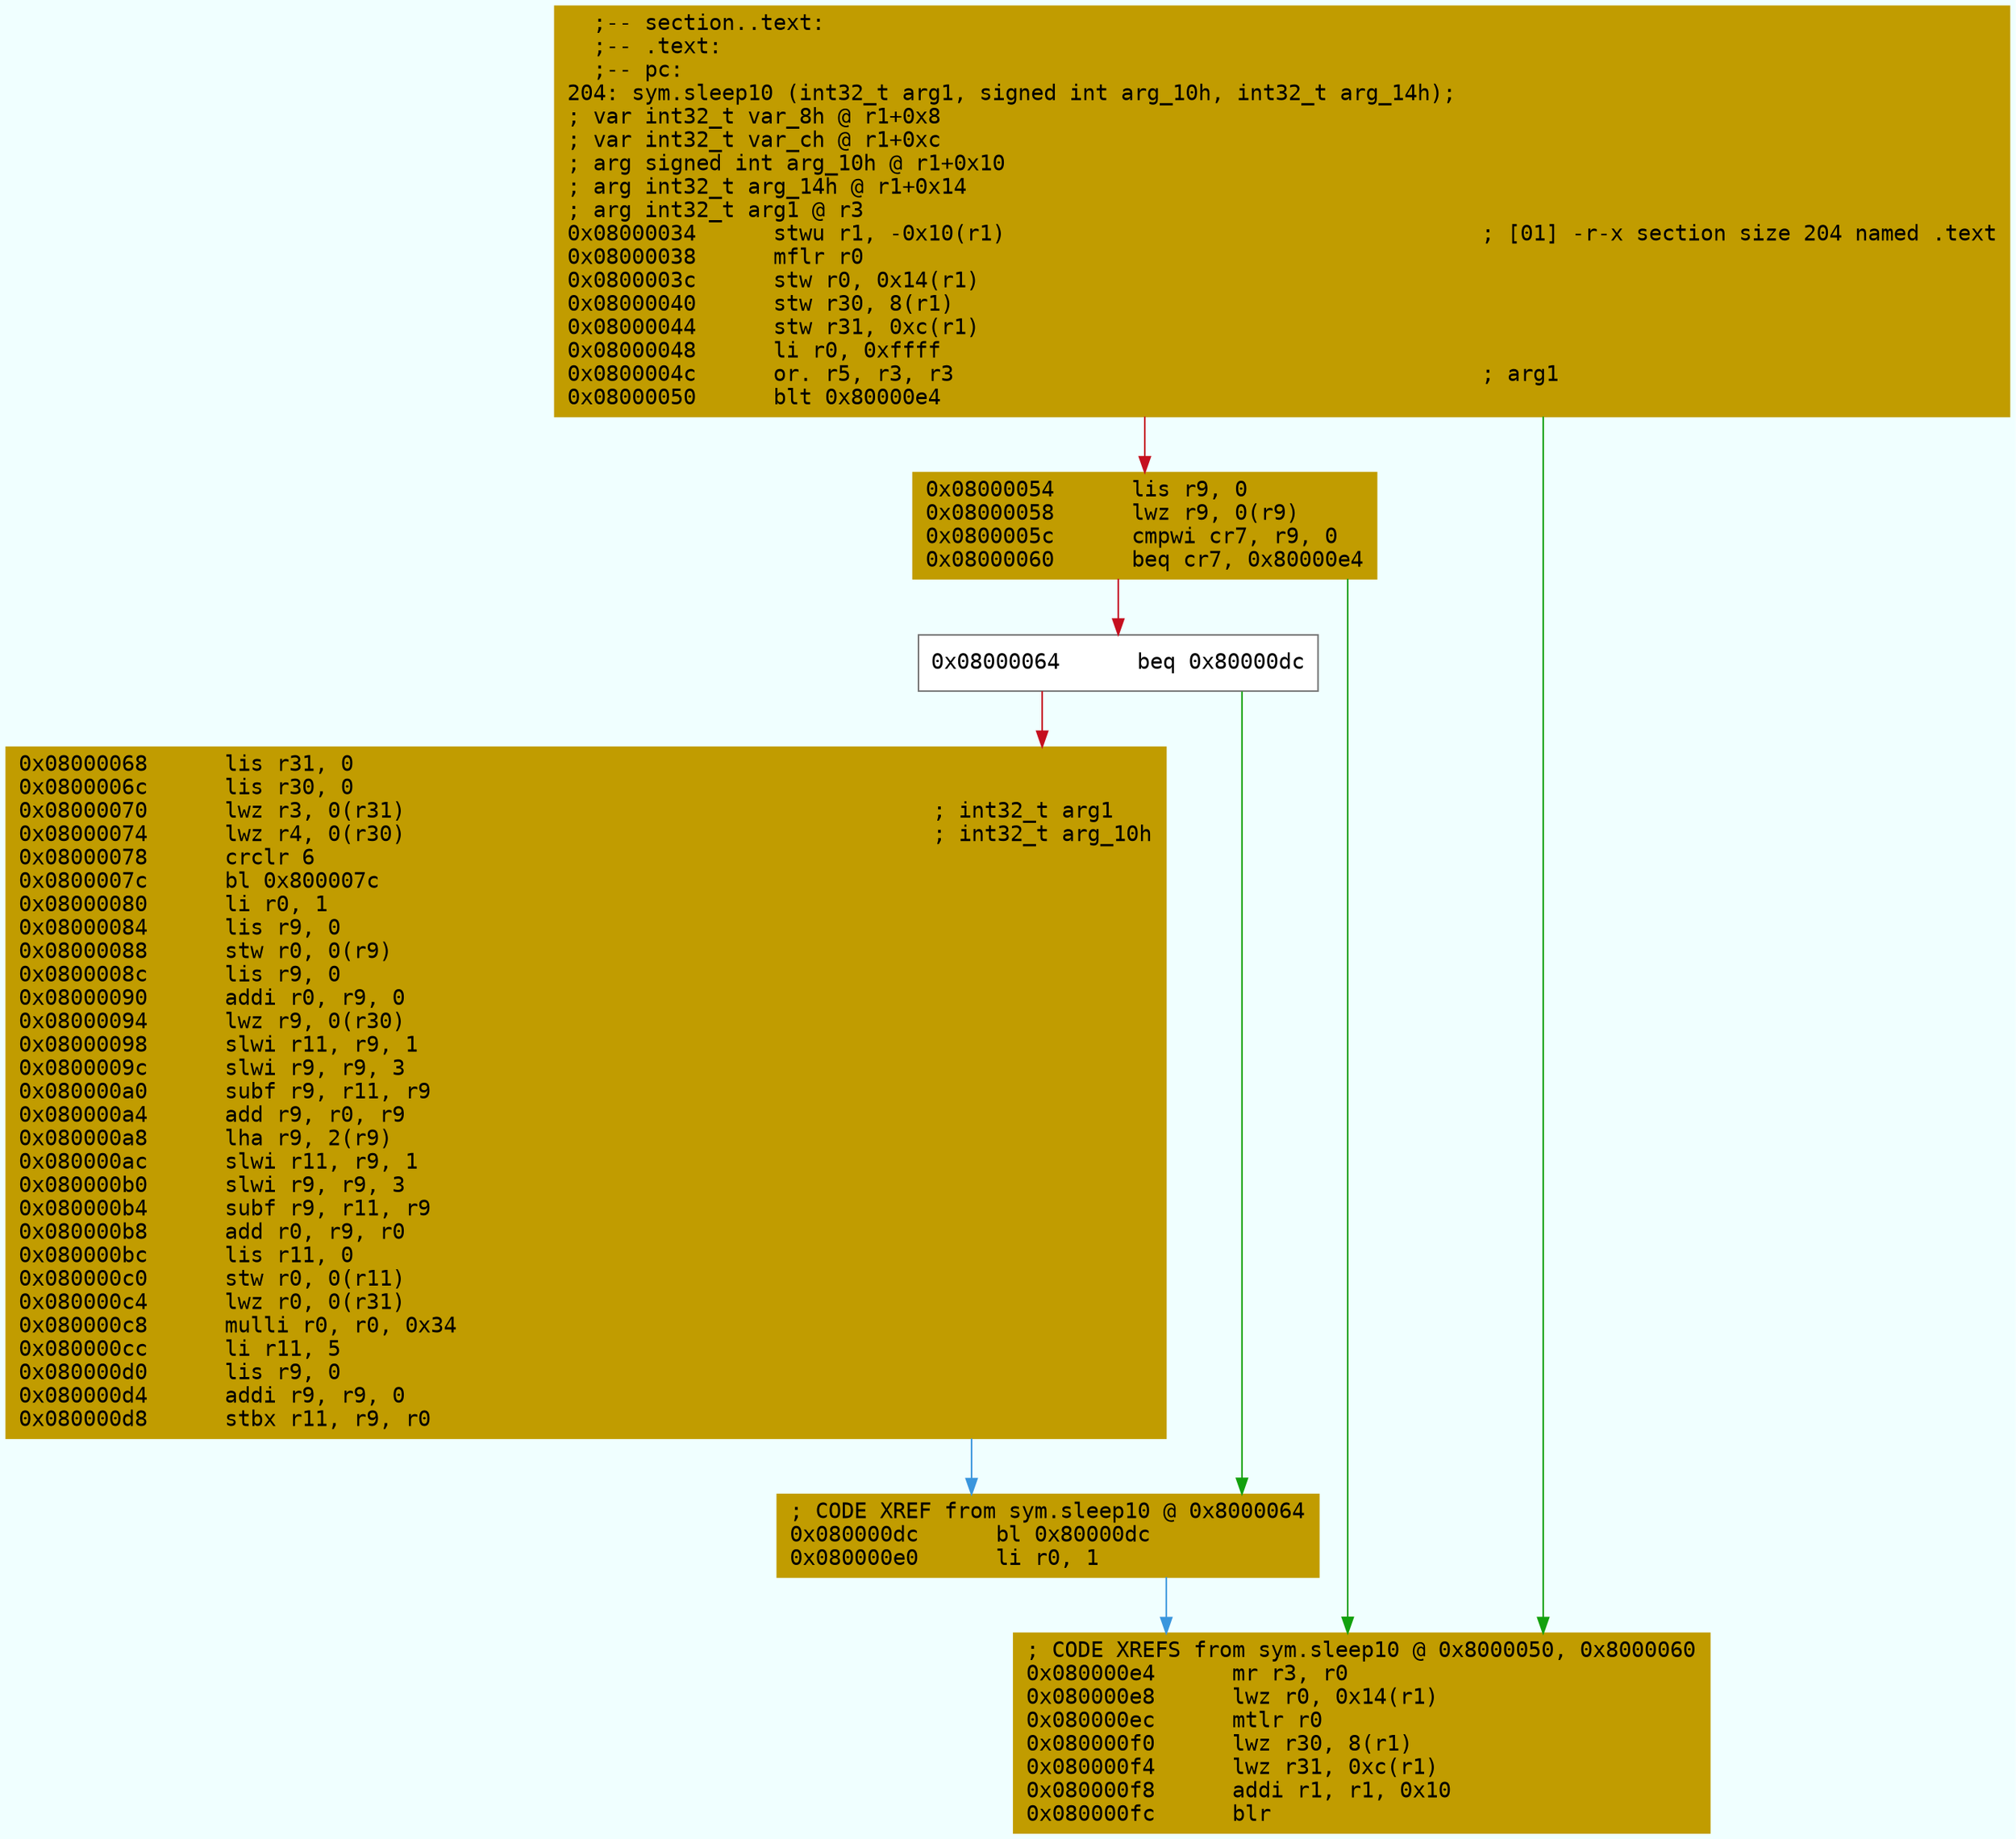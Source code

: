 digraph code {
	graph [bgcolor=azure fontsize=8 fontname="Courier" splines="ortho"];
	node [fillcolor=gray style=filled shape=box];
	edge [arrowhead="normal"];
	"0x08000034" [URL="sym.sleep10/0x08000034", fillcolor="#c19c00",color="#c19c00", fontname="Courier",label="  ;-- section..text:\l  ;-- .text:\l  ;-- pc:\l204: sym.sleep10 (int32_t arg1, signed int arg_10h, int32_t arg_14h);\l; var int32_t var_8h @ r1+0x8\l; var int32_t var_ch @ r1+0xc\l; arg signed int arg_10h @ r1+0x10\l; arg int32_t arg_14h @ r1+0x14\l; arg int32_t arg1 @ r3\l0x08000034      stwu r1, -0x10(r1)                                     ; [01] -r-x section size 204 named .text\l0x08000038      mflr r0\l0x0800003c      stw r0, 0x14(r1)\l0x08000040      stw r30, 8(r1)\l0x08000044      stw r31, 0xc(r1)\l0x08000048      li r0, 0xffff\l0x0800004c      or. r5, r3, r3                                         ; arg1\l0x08000050      blt 0x80000e4\l"]
	"0x08000054" [URL="sym.sleep10/0x08000054", fillcolor="#c19c00",color="#c19c00", fontname="Courier",label="0x08000054      lis r9, 0\l0x08000058      lwz r9, 0(r9)\l0x0800005c      cmpwi cr7, r9, 0\l0x08000060      beq cr7, 0x80000e4\l"]
	"0x08000064" [URL="sym.sleep10/0x08000064", fillcolor="white",color="#767676", fontname="Courier",label="0x08000064      beq 0x80000dc\l"]
	"0x08000068" [URL="sym.sleep10/0x08000068", fillcolor="#c19c00",color="#c19c00", fontname="Courier",label="0x08000068      lis r31, 0\l0x0800006c      lis r30, 0\l0x08000070      lwz r3, 0(r31)                                         ; int32_t arg1\l0x08000074      lwz r4, 0(r30)                                         ; int32_t arg_10h\l0x08000078      crclr 6\l0x0800007c      bl 0x800007c\l0x08000080      li r0, 1\l0x08000084      lis r9, 0\l0x08000088      stw r0, 0(r9)\l0x0800008c      lis r9, 0\l0x08000090      addi r0, r9, 0\l0x08000094      lwz r9, 0(r30)\l0x08000098      slwi r11, r9, 1\l0x0800009c      slwi r9, r9, 3\l0x080000a0      subf r9, r11, r9\l0x080000a4      add r9, r0, r9\l0x080000a8      lha r9, 2(r9)\l0x080000ac      slwi r11, r9, 1\l0x080000b0      slwi r9, r9, 3\l0x080000b4      subf r9, r11, r9\l0x080000b8      add r0, r9, r0\l0x080000bc      lis r11, 0\l0x080000c0      stw r0, 0(r11)\l0x080000c4      lwz r0, 0(r31)\l0x080000c8      mulli r0, r0, 0x34\l0x080000cc      li r11, 5\l0x080000d0      lis r9, 0\l0x080000d4      addi r9, r9, 0\l0x080000d8      stbx r11, r9, r0\l"]
	"0x080000dc" [URL="sym.sleep10/0x080000dc", fillcolor="#c19c00",color="#c19c00", fontname="Courier",label="; CODE XREF from sym.sleep10 @ 0x8000064\l0x080000dc      bl 0x80000dc\l0x080000e0      li r0, 1\l"]
	"0x080000e4" [URL="sym.sleep10/0x080000e4", fillcolor="#c19c00",color="#c19c00", fontname="Courier",label="; CODE XREFS from sym.sleep10 @ 0x8000050, 0x8000060\l0x080000e4      mr r3, r0\l0x080000e8      lwz r0, 0x14(r1)\l0x080000ec      mtlr r0\l0x080000f0      lwz r30, 8(r1)\l0x080000f4      lwz r31, 0xc(r1)\l0x080000f8      addi r1, r1, 0x10\l0x080000fc      blr\l"]
        "0x08000034" -> "0x080000e4" [color="#13a10e"];
        "0x08000034" -> "0x08000054" [color="#c50f1f"];
        "0x08000054" -> "0x080000e4" [color="#13a10e"];
        "0x08000054" -> "0x08000064" [color="#c50f1f"];
        "0x08000064" -> "0x080000dc" [color="#13a10e"];
        "0x08000064" -> "0x08000068" [color="#c50f1f"];
        "0x08000068" -> "0x080000dc" [color="#3a96dd"];
        "0x080000dc" -> "0x080000e4" [color="#3a96dd"];
}
